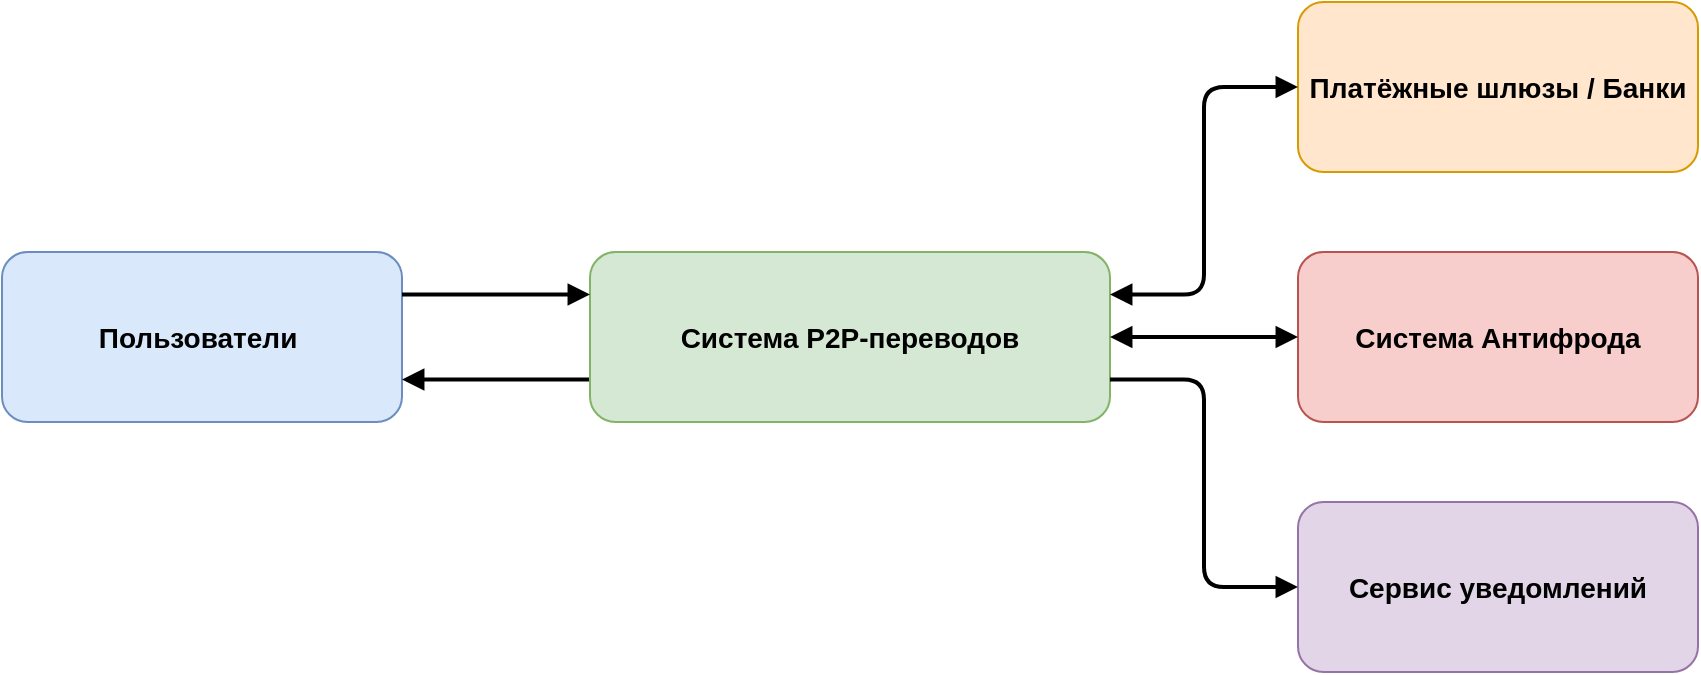 <mxfile version="24.9.3">
  <diagram name="Контекстная диаграмма" id="O71XSEDOt5aFNsoPLeiK">
    <mxGraphModel dx="1183" dy="632" grid="0" gridSize="10" guides="1" tooltips="1" connect="1" arrows="1" fold="1" page="0" pageScale="1" pageWidth="850" pageHeight="1100" math="0" shadow="0">
      <root>
        <mxCell id="0" />
        <mxCell id="1" parent="0" />
        <mxCell id="2bMup0ePeQYrDYNLiMuA-1" value="Пользователи&amp;nbsp;" style="rounded=1;whiteSpace=wrap;html=1;fillColor=#dae8fc;strokeColor=#6c8ebf;fontSize=14;fontStyle=1;" vertex="1" parent="1">
          <mxGeometry x="41" y="300" width="200" height="85" as="geometry" />
        </mxCell>
        <mxCell id="2bMup0ePeQYrDYNLiMuA-19" style="edgeStyle=orthogonalEdgeStyle;rounded=1;orthogonalLoop=1;jettySize=auto;html=1;exitX=0;exitY=0.75;exitDx=0;exitDy=0;entryX=1;entryY=0.75;entryDx=0;entryDy=0;strokeWidth=2;curved=0;endArrow=block;endFill=1;" edge="1" parent="1" source="2bMup0ePeQYrDYNLiMuA-2" target="2bMup0ePeQYrDYNLiMuA-1">
          <mxGeometry relative="1" as="geometry" />
        </mxCell>
        <mxCell id="2bMup0ePeQYrDYNLiMuA-2" value="Система P2P-переводов" style="rounded=1;whiteSpace=wrap;html=1;fillColor=#d5e8d4;strokeColor=#82b366;fontSize=14;fontStyle=1;" vertex="1" parent="1">
          <mxGeometry x="335" y="300" width="260" height="85" as="geometry" />
        </mxCell>
        <mxCell id="2bMup0ePeQYrDYNLiMuA-4" value="Платёжные шлюзы / Банки" style="rounded=1;whiteSpace=wrap;html=1;fillColor=#ffe6cc;strokeColor=#d79b00;fontSize=14;fontStyle=1;" vertex="1" parent="1">
          <mxGeometry x="689" y="175" width="200" height="85" as="geometry" />
        </mxCell>
        <mxCell id="2bMup0ePeQYrDYNLiMuA-5" value="Система Антифрода" style="rounded=1;whiteSpace=wrap;html=1;fillColor=#f8cecc;strokeColor=#b85450;fontSize=14;fontStyle=1;" vertex="1" parent="1">
          <mxGeometry x="689" y="300" width="200" height="85" as="geometry" />
        </mxCell>
        <mxCell id="2bMup0ePeQYrDYNLiMuA-6" value="Сервис уведомлений" style="rounded=1;whiteSpace=wrap;html=1;fillColor=#e1d5e7;strokeColor=#9673a6;fontSize=14;fontStyle=1;" vertex="1" parent="1">
          <mxGeometry x="689" y="425" width="200" height="85" as="geometry" />
        </mxCell>
        <mxCell id="2bMup0ePeQYrDYNLiMuA-7" style="endArrow=block;endFill=1;strokeWidth=2;exitX=1;exitY=0.25;exitDx=0;exitDy=0;entryX=0;entryY=0.25;entryDx=0;entryDy=0;edgeStyle=orthogonalEdgeStyle;" edge="1" parent="1" source="2bMup0ePeQYrDYNLiMuA-1" target="2bMup0ePeQYrDYNLiMuA-2">
          <mxGeometry relative="1" as="geometry" />
        </mxCell>
        <mxCell id="2bMup0ePeQYrDYNLiMuA-9" style="endArrow=block;endFill=1;strokeWidth=2;startArrow=block;startFill=1;exitX=1;exitY=0.25;exitDx=0;exitDy=0;entryX=0;entryY=0.5;entryDx=0;entryDy=0;edgeStyle=orthogonalEdgeStyle;" edge="1" parent="1" source="2bMup0ePeQYrDYNLiMuA-2" target="2bMup0ePeQYrDYNLiMuA-4">
          <mxGeometry relative="1" as="geometry">
            <mxPoint x="900" y="220" as="targetPoint" />
          </mxGeometry>
        </mxCell>
        <mxCell id="2bMup0ePeQYrDYNLiMuA-11" style="endArrow=block;endFill=1;strokeWidth=2;startArrow=block;startFill=1;" edge="1" parent="1" source="2bMup0ePeQYrDYNLiMuA-2" target="2bMup0ePeQYrDYNLiMuA-5">
          <mxGeometry relative="1" as="geometry">
            <mxPoint x="900" y="340" as="targetPoint" />
          </mxGeometry>
        </mxCell>
        <mxCell id="2bMup0ePeQYrDYNLiMuA-13" style="endArrow=block;endFill=1;strokeWidth=2;exitX=1;exitY=0.75;exitDx=0;exitDy=0;entryX=0;entryY=0.5;entryDx=0;entryDy=0;edgeStyle=orthogonalEdgeStyle;" edge="1" parent="1" source="2bMup0ePeQYrDYNLiMuA-2" target="2bMup0ePeQYrDYNLiMuA-6">
          <mxGeometry relative="1" as="geometry">
            <mxPoint x="610" y="460" as="targetPoint" />
          </mxGeometry>
        </mxCell>
      </root>
    </mxGraphModel>
  </diagram>
</mxfile>
